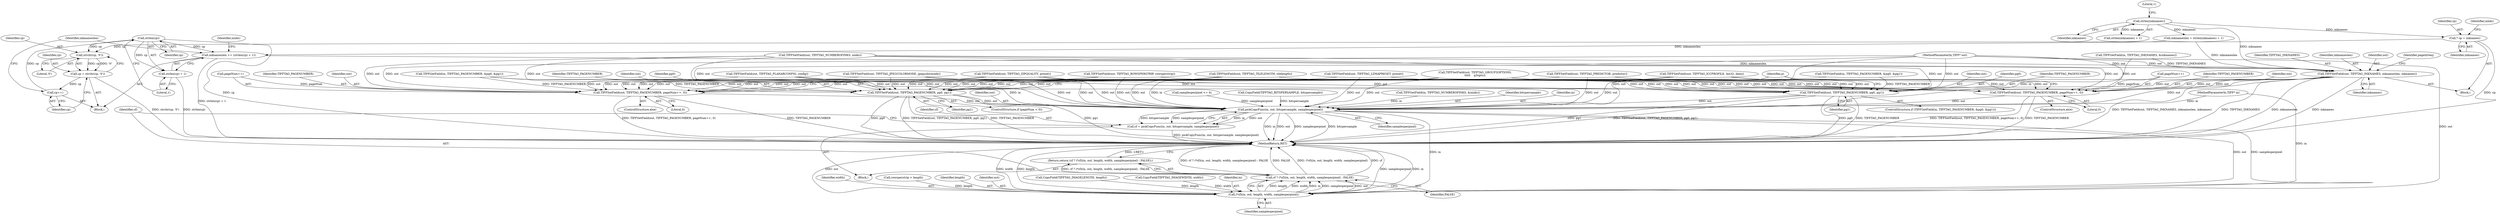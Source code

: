 digraph "0_libtiff_5c080298d59efa53264d7248bbe3a04660db6ef7_2@API" {
"1000644" [label="(Call,strlen(cp))"];
"1000639" [label="(Call,cp++)"];
"1000634" [label="(Call,cp = strchr(cp, '\0'))"];
"1000636" [label="(Call,strchr(cp, '\0'))"];
"1000626" [label="(Call,* cp = inknames)"];
"1000622" [label="(Call,strlen(inknames))"];
"1000644" [label="(Call,strlen(cp))"];
"1000641" [label="(Call,inknameslen += (strlen(cp) + 1))"];
"1000649" [label="(Call,TIFFSetField(out, TIFFTAG_INKNAMES, inknameslen, inknames))"];
"1000675" [label="(Call,TIFFSetField(out, TIFFTAG_PAGENUMBER, pg0, pg1))"];
"1000738" [label="(Call,pickCopyFunc(in, out, bitspersample, samplesperpixel))"];
"1000736" [label="(Call,cf = pickCopyFunc(in, out, bitspersample, samplesperpixel))"];
"1000746" [label="(Call,(*cf)(in, out, length, width, samplesperpixel))"];
"1000744" [label="(Call,cf ? (*cf)(in, out, length, width, samplesperpixel) : FALSE)"];
"1000743" [label="(Return,return (cf ? (*cf)(in, out, length, width, samplesperpixel) : FALSE);)"];
"1000681" [label="(Call,TIFFSetField(out, TIFFTAG_PAGENUMBER, pageNum++, 0))"];
"1000702" [label="(Call,TIFFSetField(out, TIFFTAG_PAGENUMBER, pg0, pg1))"];
"1000708" [label="(Call,TIFFSetField(out, TIFFTAG_PAGENUMBER, pageNum++, 0))"];
"1000643" [label="(Call,strlen(cp) + 1)"];
"1000742" [label="(Identifier,samplesperpixel)"];
"1000645" [label="(Identifier,cp)"];
"1000681" [label="(Call,TIFFSetField(out, TIFFTAG_PAGENUMBER, pageNum++, 0))"];
"1000369" [label="(Call,TIFFSetField(out, TIFFTAG_TILELENGTH, tilelength))"];
"1000649" [label="(Call,TIFFSetField(out, TIFFTAG_INKNAMES, inknameslen, inknames))"];
"1000705" [label="(Identifier,pg0)"];
"1000641" [label="(Call,inknameslen += (strlen(cp) + 1))"];
"1000515" [label="(Call,TIFFSetField(out, TIFFTAG_ZIPQUALITY, preset))"];
"1000750" [label="(Identifier,width)"];
"1000709" [label="(Identifier,out)"];
"1000651" [label="(Identifier,TIFFTAG_INKNAMES)"];
"1000745" [label="(Identifier,cf)"];
"1000652" [label="(Identifier,inknameslen)"];
"1000740" [label="(Identifier,out)"];
"1000711" [label="(Call,pageNum++)"];
"1000702" [label="(Call,TIFFSetField(out, TIFFTAG_PAGENUMBER, pg0, pg1))"];
"1000117" [label="(MethodParameterIn,TIFF* in)"];
"1000653" [label="(Identifier,inknames)"];
"1000753" [label="(MethodReturn,RET)"];
"1000746" [label="(Call,(*cf)(in, out, length, width, samplesperpixel))"];
"1000707" [label="(ControlStructure,else)"];
"1000397" [label="(Call,rowsperstrip > length)"];
"1000710" [label="(Identifier,TIFFTAG_PAGENUMBER)"];
"1000636" [label="(Call,strchr(cp, '\0'))"];
"1000440" [label="(Call,samplesperpixel <= 4)"];
"1000749" [label="(Identifier,length)"];
"1000748" [label="(Identifier,out)"];
"1000628" [label="(Identifier,inknames)"];
"1000706" [label="(Identifier,pg1)"];
"1000678" [label="(Identifier,pg0)"];
"1000118" [label="(MethodParameterIn,TIFF* out)"];
"1000143" [label="(Call,CopyField(TIFFTAG_BITSPERSAMPLE, bitspersample))"];
"1000493" [label="(Call,TIFFSetField(out, TIFFTAG_PREDICTOR, predictor))"];
"1000140" [label="(Call,CopyField(TIFFTAG_IMAGELENGTH, length))"];
"1000137" [label="(Call,CopyField(TIFFTAG_IMAGEWIDTH, width))"];
"1000650" [label="(Identifier,out)"];
"1000646" [label="(Literal,1)"];
"1000624" [label="(Literal,1)"];
"1000612" [label="(Call,TIFFGetField(in, TIFFTAG_INKNAMES, &inknames))"];
"1000690" [label="(Call,TIFFGetField(in, TIFFTAG_PAGENUMBER, &pg0, &pg1))"];
"1000622" [label="(Call,strlen(inknames))"];
"1000716" [label="(Identifier,p)"];
"1000736" [label="(Call,cf = pickCopyFunc(in, out, bitspersample, samplesperpixel))"];
"1000623" [label="(Identifier,inknames)"];
"1000617" [label="(Block,)"];
"1000708" [label="(Call,TIFFSetField(out, TIFFTAG_PAGENUMBER, pageNum++, 0))"];
"1000431" [label="(Call,TIFFSetField(out, TIFFTAG_PLANARCONFIG, config))"];
"1000638" [label="(Literal,'\0')"];
"1000668" [label="(Call,TIFFGetField(in, TIFFTAG_PAGENUMBER, &pg0, &pg1))"];
"1000637" [label="(Identifier,cp)"];
"1000639" [label="(Call,cp++)"];
"1000640" [label="(Identifier,cp)"];
"1000677" [label="(Identifier,TIFFTAG_PAGENUMBER)"];
"1000737" [label="(Identifier,cf)"];
"1000747" [label="(Identifier,in)"];
"1000619" [label="(Call,inknameslen = strlen(inknames) + 1)"];
"1000684" [label="(Call,pageNum++)"];
"1000633" [label="(Block,)"];
"1000704" [label="(Identifier,TIFFTAG_PAGENUMBER)"];
"1000659" [label="(Identifier,pageInSeq)"];
"1000675" [label="(Call,TIFFSetField(out, TIFFTAG_PAGENUMBER, pg0, pg1))"];
"1000676" [label="(Identifier,out)"];
"1000607" [label="(Call,TIFFSetField(out, TIFFTAG_NUMBEROFINKS, ninks))"];
"1000631" [label="(Identifier,ninks)"];
"1000601" [label="(Call,TIFFGetField(in, TIFFTAG_NUMBEROFINKS, &ninks))"];
"1000667" [label="(ControlStructure,if (TIFFGetField(in, TIFFTAG_PAGENUMBER, &pg0, &pg1)))"];
"1000644" [label="(Call,strlen(cp))"];
"1000627" [label="(Identifier,cp)"];
"1000686" [label="(Literal,0)"];
"1000752" [label="(Identifier,FALSE)"];
"1000698" [label="(ControlStructure,if (pageNum < 0))"];
"1000744" [label="(Call,cf ? (*cf)(in, out, length, width, samplesperpixel) : FALSE)"];
"1000592" [label="(Call,TIFFSetField(out, TIFFTAG_ICCPROFILE, len32, data))"];
"1000683" [label="(Identifier,TIFFTAG_PAGENUMBER)"];
"1000642" [label="(Identifier,inknameslen)"];
"1000738" [label="(Call,pickCopyFunc(in, out, bitspersample, samplesperpixel))"];
"1000713" [label="(Literal,0)"];
"1000751" [label="(Identifier,samplesperpixel)"];
"1000679" [label="(Identifier,pg1)"];
"1000543" [label="(Call,TIFFSetField(out, TIFFTAG_GROUP3OPTIONS,\n\t\t\t\t\t    g3opts))"];
"1000682" [label="(Identifier,out)"];
"1000743" [label="(Return,return (cf ? (*cf)(in, out, length, width, samplesperpixel) : FALSE);)"];
"1000621" [label="(Call,strlen(inknames) + 1)"];
"1000680" [label="(ControlStructure,else)"];
"1000635" [label="(Identifier,cp)"];
"1000703" [label="(Identifier,out)"];
"1000634" [label="(Call,cp = strchr(cp, '\0'))"];
"1000459" [label="(Call,TIFFSetField(out, TIFFTAG_JPEGCOLORMODE, jpegcolormode))"];
"1000741" [label="(Identifier,bitspersample)"];
"1000420" [label="(Call,TIFFSetField(out, TIFFTAG_ROWSPERSTRIP, rowsperstrip))"];
"1000524" [label="(Call,TIFFSetField(out, TIFFTAG_LZMAPRESET, preset))"];
"1000643" [label="(Call,strlen(cp) + 1)"];
"1000739" [label="(Identifier,in)"];
"1000648" [label="(Identifier,ninks)"];
"1000119" [label="(Block,)"];
"1000626" [label="(Call,* cp = inknames)"];
"1000644" -> "1000643"  [label="AST: "];
"1000644" -> "1000645"  [label="CFG: "];
"1000645" -> "1000644"  [label="AST: "];
"1000646" -> "1000644"  [label="CFG: "];
"1000644" -> "1000753"  [label="DDG: cp"];
"1000644" -> "1000636"  [label="DDG: cp"];
"1000644" -> "1000641"  [label="DDG: cp"];
"1000644" -> "1000643"  [label="DDG: cp"];
"1000639" -> "1000644"  [label="DDG: cp"];
"1000639" -> "1000633"  [label="AST: "];
"1000639" -> "1000640"  [label="CFG: "];
"1000640" -> "1000639"  [label="AST: "];
"1000642" -> "1000639"  [label="CFG: "];
"1000634" -> "1000639"  [label="DDG: cp"];
"1000634" -> "1000633"  [label="AST: "];
"1000634" -> "1000636"  [label="CFG: "];
"1000635" -> "1000634"  [label="AST: "];
"1000636" -> "1000634"  [label="AST: "];
"1000640" -> "1000634"  [label="CFG: "];
"1000634" -> "1000753"  [label="DDG: strchr(cp, '\0')"];
"1000636" -> "1000634"  [label="DDG: cp"];
"1000636" -> "1000634"  [label="DDG: '\0'"];
"1000636" -> "1000638"  [label="CFG: "];
"1000637" -> "1000636"  [label="AST: "];
"1000638" -> "1000636"  [label="AST: "];
"1000626" -> "1000636"  [label="DDG: cp"];
"1000626" -> "1000617"  [label="AST: "];
"1000626" -> "1000628"  [label="CFG: "];
"1000627" -> "1000626"  [label="AST: "];
"1000628" -> "1000626"  [label="AST: "];
"1000631" -> "1000626"  [label="CFG: "];
"1000626" -> "1000753"  [label="DDG: cp"];
"1000622" -> "1000626"  [label="DDG: inknames"];
"1000622" -> "1000621"  [label="AST: "];
"1000622" -> "1000623"  [label="CFG: "];
"1000623" -> "1000622"  [label="AST: "];
"1000624" -> "1000622"  [label="CFG: "];
"1000622" -> "1000619"  [label="DDG: inknames"];
"1000622" -> "1000621"  [label="DDG: inknames"];
"1000622" -> "1000649"  [label="DDG: inknames"];
"1000641" -> "1000633"  [label="AST: "];
"1000641" -> "1000643"  [label="CFG: "];
"1000642" -> "1000641"  [label="AST: "];
"1000643" -> "1000641"  [label="AST: "];
"1000648" -> "1000641"  [label="CFG: "];
"1000641" -> "1000753"  [label="DDG: strlen(cp) + 1"];
"1000619" -> "1000641"  [label="DDG: inknameslen"];
"1000641" -> "1000649"  [label="DDG: inknameslen"];
"1000649" -> "1000617"  [label="AST: "];
"1000649" -> "1000653"  [label="CFG: "];
"1000650" -> "1000649"  [label="AST: "];
"1000651" -> "1000649"  [label="AST: "];
"1000652" -> "1000649"  [label="AST: "];
"1000653" -> "1000649"  [label="AST: "];
"1000659" -> "1000649"  [label="CFG: "];
"1000649" -> "1000753"  [label="DDG: TIFFTAG_INKNAMES"];
"1000649" -> "1000753"  [label="DDG: inknameslen"];
"1000649" -> "1000753"  [label="DDG: inknames"];
"1000649" -> "1000753"  [label="DDG: TIFFSetField(out, TIFFTAG_INKNAMES, inknameslen, inknames)"];
"1000607" -> "1000649"  [label="DDG: out"];
"1000118" -> "1000649"  [label="DDG: out"];
"1000612" -> "1000649"  [label="DDG: TIFFTAG_INKNAMES"];
"1000619" -> "1000649"  [label="DDG: inknameslen"];
"1000649" -> "1000675"  [label="DDG: out"];
"1000649" -> "1000681"  [label="DDG: out"];
"1000649" -> "1000702"  [label="DDG: out"];
"1000649" -> "1000708"  [label="DDG: out"];
"1000649" -> "1000738"  [label="DDG: out"];
"1000675" -> "1000667"  [label="AST: "];
"1000675" -> "1000679"  [label="CFG: "];
"1000676" -> "1000675"  [label="AST: "];
"1000677" -> "1000675"  [label="AST: "];
"1000678" -> "1000675"  [label="AST: "];
"1000679" -> "1000675"  [label="AST: "];
"1000716" -> "1000675"  [label="CFG: "];
"1000675" -> "1000753"  [label="DDG: pg0"];
"1000675" -> "1000753"  [label="DDG: TIFFTAG_PAGENUMBER"];
"1000675" -> "1000753"  [label="DDG: pg1"];
"1000675" -> "1000753"  [label="DDG: TIFFSetField(out, TIFFTAG_PAGENUMBER, pg0, pg1)"];
"1000459" -> "1000675"  [label="DDG: out"];
"1000607" -> "1000675"  [label="DDG: out"];
"1000515" -> "1000675"  [label="DDG: out"];
"1000431" -> "1000675"  [label="DDG: out"];
"1000420" -> "1000675"  [label="DDG: out"];
"1000543" -> "1000675"  [label="DDG: out"];
"1000592" -> "1000675"  [label="DDG: out"];
"1000524" -> "1000675"  [label="DDG: out"];
"1000493" -> "1000675"  [label="DDG: out"];
"1000369" -> "1000675"  [label="DDG: out"];
"1000118" -> "1000675"  [label="DDG: out"];
"1000668" -> "1000675"  [label="DDG: TIFFTAG_PAGENUMBER"];
"1000675" -> "1000738"  [label="DDG: out"];
"1000738" -> "1000736"  [label="AST: "];
"1000738" -> "1000742"  [label="CFG: "];
"1000739" -> "1000738"  [label="AST: "];
"1000740" -> "1000738"  [label="AST: "];
"1000741" -> "1000738"  [label="AST: "];
"1000742" -> "1000738"  [label="AST: "];
"1000736" -> "1000738"  [label="CFG: "];
"1000738" -> "1000753"  [label="DDG: samplesperpixel"];
"1000738" -> "1000753"  [label="DDG: in"];
"1000738" -> "1000753"  [label="DDG: out"];
"1000738" -> "1000753"  [label="DDG: bitspersample"];
"1000738" -> "1000736"  [label="DDG: in"];
"1000738" -> "1000736"  [label="DDG: out"];
"1000738" -> "1000736"  [label="DDG: bitspersample"];
"1000738" -> "1000736"  [label="DDG: samplesperpixel"];
"1000612" -> "1000738"  [label="DDG: in"];
"1000601" -> "1000738"  [label="DDG: in"];
"1000668" -> "1000738"  [label="DDG: in"];
"1000690" -> "1000738"  [label="DDG: in"];
"1000117" -> "1000738"  [label="DDG: in"];
"1000607" -> "1000738"  [label="DDG: out"];
"1000515" -> "1000738"  [label="DDG: out"];
"1000431" -> "1000738"  [label="DDG: out"];
"1000702" -> "1000738"  [label="DDG: out"];
"1000420" -> "1000738"  [label="DDG: out"];
"1000543" -> "1000738"  [label="DDG: out"];
"1000592" -> "1000738"  [label="DDG: out"];
"1000524" -> "1000738"  [label="DDG: out"];
"1000708" -> "1000738"  [label="DDG: out"];
"1000681" -> "1000738"  [label="DDG: out"];
"1000459" -> "1000738"  [label="DDG: out"];
"1000493" -> "1000738"  [label="DDG: out"];
"1000369" -> "1000738"  [label="DDG: out"];
"1000118" -> "1000738"  [label="DDG: out"];
"1000143" -> "1000738"  [label="DDG: bitspersample"];
"1000440" -> "1000738"  [label="DDG: samplesperpixel"];
"1000738" -> "1000746"  [label="DDG: in"];
"1000738" -> "1000746"  [label="DDG: out"];
"1000738" -> "1000746"  [label="DDG: samplesperpixel"];
"1000736" -> "1000119"  [label="AST: "];
"1000737" -> "1000736"  [label="AST: "];
"1000745" -> "1000736"  [label="CFG: "];
"1000736" -> "1000753"  [label="DDG: pickCopyFunc(in, out, bitspersample, samplesperpixel)"];
"1000746" -> "1000744"  [label="AST: "];
"1000746" -> "1000751"  [label="CFG: "];
"1000747" -> "1000746"  [label="AST: "];
"1000748" -> "1000746"  [label="AST: "];
"1000749" -> "1000746"  [label="AST: "];
"1000750" -> "1000746"  [label="AST: "];
"1000751" -> "1000746"  [label="AST: "];
"1000744" -> "1000746"  [label="CFG: "];
"1000746" -> "1000753"  [label="DDG: samplesperpixel"];
"1000746" -> "1000753"  [label="DDG: out"];
"1000746" -> "1000753"  [label="DDG: in"];
"1000746" -> "1000753"  [label="DDG: width"];
"1000746" -> "1000753"  [label="DDG: length"];
"1000746" -> "1000744"  [label="DDG: length"];
"1000746" -> "1000744"  [label="DDG: width"];
"1000746" -> "1000744"  [label="DDG: in"];
"1000746" -> "1000744"  [label="DDG: samplesperpixel"];
"1000746" -> "1000744"  [label="DDG: out"];
"1000117" -> "1000746"  [label="DDG: in"];
"1000118" -> "1000746"  [label="DDG: out"];
"1000140" -> "1000746"  [label="DDG: length"];
"1000397" -> "1000746"  [label="DDG: length"];
"1000137" -> "1000746"  [label="DDG: width"];
"1000744" -> "1000743"  [label="AST: "];
"1000744" -> "1000752"  [label="CFG: "];
"1000745" -> "1000744"  [label="AST: "];
"1000752" -> "1000744"  [label="AST: "];
"1000743" -> "1000744"  [label="CFG: "];
"1000744" -> "1000753"  [label="DDG: cf ? (*cf)(in, out, length, width, samplesperpixel) : FALSE"];
"1000744" -> "1000753"  [label="DDG: cf"];
"1000744" -> "1000753"  [label="DDG: (*cf)(in, out, length, width, samplesperpixel)"];
"1000744" -> "1000753"  [label="DDG: FALSE"];
"1000744" -> "1000743"  [label="DDG: cf ? (*cf)(in, out, length, width, samplesperpixel) : FALSE"];
"1000743" -> "1000119"  [label="AST: "];
"1000753" -> "1000743"  [label="CFG: "];
"1000743" -> "1000753"  [label="DDG: <RET>"];
"1000681" -> "1000680"  [label="AST: "];
"1000681" -> "1000686"  [label="CFG: "];
"1000682" -> "1000681"  [label="AST: "];
"1000683" -> "1000681"  [label="AST: "];
"1000684" -> "1000681"  [label="AST: "];
"1000686" -> "1000681"  [label="AST: "];
"1000716" -> "1000681"  [label="CFG: "];
"1000681" -> "1000753"  [label="DDG: TIFFSetField(out, TIFFTAG_PAGENUMBER, pageNum++, 0)"];
"1000681" -> "1000753"  [label="DDG: TIFFTAG_PAGENUMBER"];
"1000459" -> "1000681"  [label="DDG: out"];
"1000607" -> "1000681"  [label="DDG: out"];
"1000515" -> "1000681"  [label="DDG: out"];
"1000431" -> "1000681"  [label="DDG: out"];
"1000420" -> "1000681"  [label="DDG: out"];
"1000543" -> "1000681"  [label="DDG: out"];
"1000592" -> "1000681"  [label="DDG: out"];
"1000524" -> "1000681"  [label="DDG: out"];
"1000493" -> "1000681"  [label="DDG: out"];
"1000369" -> "1000681"  [label="DDG: out"];
"1000118" -> "1000681"  [label="DDG: out"];
"1000684" -> "1000681"  [label="DDG: pageNum"];
"1000702" -> "1000698"  [label="AST: "];
"1000702" -> "1000706"  [label="CFG: "];
"1000703" -> "1000702"  [label="AST: "];
"1000704" -> "1000702"  [label="AST: "];
"1000705" -> "1000702"  [label="AST: "];
"1000706" -> "1000702"  [label="AST: "];
"1000716" -> "1000702"  [label="CFG: "];
"1000702" -> "1000753"  [label="DDG: pg1"];
"1000702" -> "1000753"  [label="DDG: pg0"];
"1000702" -> "1000753"  [label="DDG: TIFFSetField(out, TIFFTAG_PAGENUMBER, pg0, pg1)"];
"1000702" -> "1000753"  [label="DDG: TIFFTAG_PAGENUMBER"];
"1000459" -> "1000702"  [label="DDG: out"];
"1000607" -> "1000702"  [label="DDG: out"];
"1000515" -> "1000702"  [label="DDG: out"];
"1000431" -> "1000702"  [label="DDG: out"];
"1000420" -> "1000702"  [label="DDG: out"];
"1000543" -> "1000702"  [label="DDG: out"];
"1000592" -> "1000702"  [label="DDG: out"];
"1000524" -> "1000702"  [label="DDG: out"];
"1000493" -> "1000702"  [label="DDG: out"];
"1000369" -> "1000702"  [label="DDG: out"];
"1000118" -> "1000702"  [label="DDG: out"];
"1000690" -> "1000702"  [label="DDG: TIFFTAG_PAGENUMBER"];
"1000708" -> "1000707"  [label="AST: "];
"1000708" -> "1000713"  [label="CFG: "];
"1000709" -> "1000708"  [label="AST: "];
"1000710" -> "1000708"  [label="AST: "];
"1000711" -> "1000708"  [label="AST: "];
"1000713" -> "1000708"  [label="AST: "];
"1000716" -> "1000708"  [label="CFG: "];
"1000708" -> "1000753"  [label="DDG: TIFFSetField(out, TIFFTAG_PAGENUMBER, pageNum++, 0)"];
"1000708" -> "1000753"  [label="DDG: TIFFTAG_PAGENUMBER"];
"1000459" -> "1000708"  [label="DDG: out"];
"1000607" -> "1000708"  [label="DDG: out"];
"1000515" -> "1000708"  [label="DDG: out"];
"1000431" -> "1000708"  [label="DDG: out"];
"1000420" -> "1000708"  [label="DDG: out"];
"1000543" -> "1000708"  [label="DDG: out"];
"1000592" -> "1000708"  [label="DDG: out"];
"1000524" -> "1000708"  [label="DDG: out"];
"1000493" -> "1000708"  [label="DDG: out"];
"1000369" -> "1000708"  [label="DDG: out"];
"1000118" -> "1000708"  [label="DDG: out"];
"1000690" -> "1000708"  [label="DDG: TIFFTAG_PAGENUMBER"];
"1000711" -> "1000708"  [label="DDG: pageNum"];
"1000643" -> "1000646"  [label="CFG: "];
"1000646" -> "1000643"  [label="AST: "];
"1000643" -> "1000753"  [label="DDG: strlen(cp)"];
}
